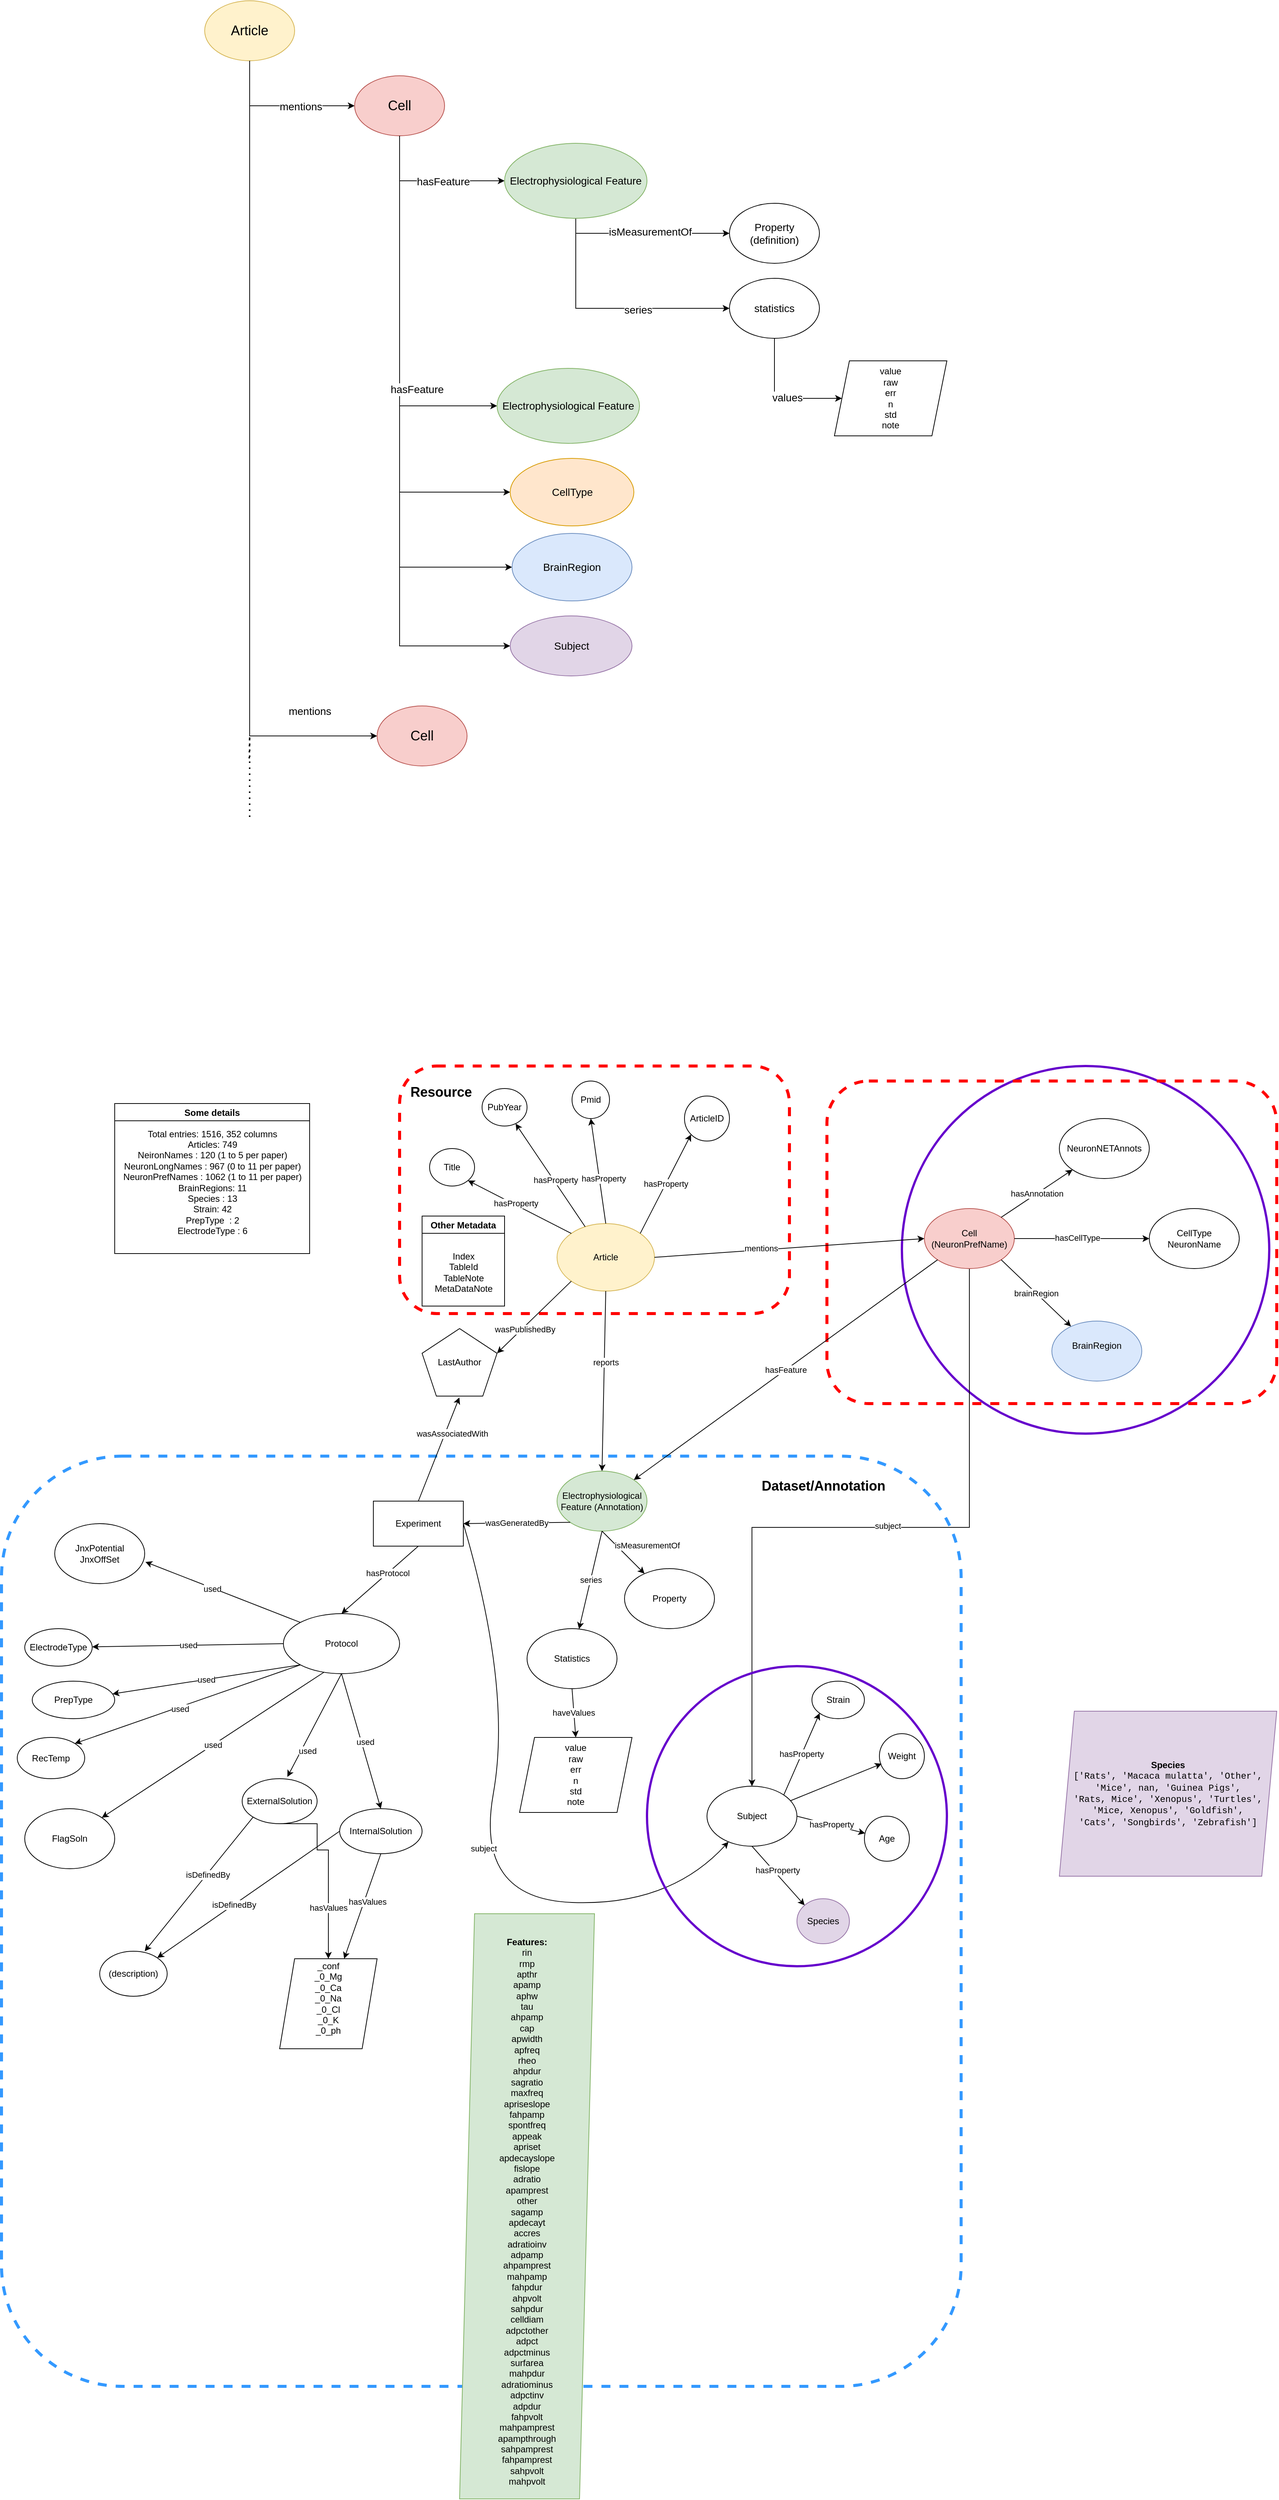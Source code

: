 <mxfile version="20.2.2" type="github">
  <diagram id="UkNvTD7gzhE5sBHFGsLc" name="Page-1">
    <mxGraphModel dx="2580" dy="3181" grid="1" gridSize="10" guides="1" tooltips="1" connect="1" arrows="1" fold="1" page="1" pageScale="1" pageWidth="850" pageHeight="1100" math="0" shadow="0">
      <root>
        <mxCell id="0" />
        <mxCell id="1" parent="0" />
        <mxCell id="sRIiFS6rq3T7Pl02-qr0-12" value="" style="ellipse;whiteSpace=wrap;html=1;aspect=fixed;fontSize=18;strokeColor=#6600CC;strokeWidth=3;fillColor=none;" vertex="1" parent="1">
          <mxGeometry x="650" y="-220" width="490" height="490" as="geometry" />
        </mxCell>
        <mxCell id="sRIiFS6rq3T7Pl02-qr0-5" value="" style="rounded=1;whiteSpace=wrap;html=1;fillColor=none;strokeColor=#FF0000;dashed=1;strokeWidth=4;arcSize=13;" vertex="1" parent="1">
          <mxGeometry x="550" y="-200" width="600" height="430" as="geometry" />
        </mxCell>
        <mxCell id="sRIiFS6rq3T7Pl02-qr0-4" value="" style="rounded=1;whiteSpace=wrap;html=1;fillColor=none;strokeColor=#3399FF;dashed=1;strokeWidth=4;arcSize=13;" vertex="1" parent="1">
          <mxGeometry x="-551" y="300" width="1280" height="1240" as="geometry" />
        </mxCell>
        <mxCell id="sRIiFS6rq3T7Pl02-qr0-2" value="" style="rounded=1;whiteSpace=wrap;html=1;fillColor=none;strokeColor=#FF0000;dashed=1;strokeWidth=4;" vertex="1" parent="1">
          <mxGeometry x="-20" y="-220" width="520" height="330" as="geometry" />
        </mxCell>
        <mxCell id="sRIiFS6rq3T7Pl02-qr0-7" style="edgeStyle=orthogonalEdgeStyle;rounded=0;orthogonalLoop=1;jettySize=auto;html=1;exitX=0.5;exitY=1;exitDx=0;exitDy=0;" edge="1" parent="1" source="NM_nvwOSRmrVXuiEz-0j-2" target="NM_nvwOSRmrVXuiEz-0j-24">
          <mxGeometry relative="1" as="geometry" />
        </mxCell>
        <mxCell id="sRIiFS6rq3T7Pl02-qr0-8" value="subject" style="edgeLabel;html=1;align=center;verticalAlign=middle;resizable=0;points=[];" vertex="1" connectable="0" parent="sRIiFS6rq3T7Pl02-qr0-7">
          <mxGeometry x="-0.073" y="-2" relative="1" as="geometry">
            <mxPoint as="offset" />
          </mxGeometry>
        </mxCell>
        <mxCell id="NM_nvwOSRmrVXuiEz-0j-2" value="&lt;div&gt;Cell&lt;/div&gt;&lt;div&gt;(NeuronPrefName)&lt;/div&gt;" style="ellipse;whiteSpace=wrap;html=1;fillColor=#f8cecc;strokeColor=#b85450;" parent="1" vertex="1">
          <mxGeometry x="680" y="-30" width="120" height="80" as="geometry" />
        </mxCell>
        <mxCell id="NM_nvwOSRmrVXuiEz-0j-3" value="&lt;div&gt;CellType&lt;/div&gt;&lt;div&gt;NeuronName&lt;/div&gt;" style="ellipse;whiteSpace=wrap;html=1;" parent="1" vertex="1">
          <mxGeometry x="980" y="-30" width="120" height="80" as="geometry" />
        </mxCell>
        <mxCell id="NM_nvwOSRmrVXuiEz-0j-4" value="Article" style="ellipse;whiteSpace=wrap;html=1;fillColor=#fff2cc;strokeColor=#d6b656;" parent="1" vertex="1">
          <mxGeometry x="190" y="-10" width="130" height="90" as="geometry" />
        </mxCell>
        <mxCell id="NM_nvwOSRmrVXuiEz-0j-5" value="&lt;div&gt;Electrophysiological&lt;/div&gt;&lt;div&gt;Feature (Annotation)&lt;br&gt;&lt;/div&gt;" style="ellipse;whiteSpace=wrap;html=1;fillColor=#d5e8d4;strokeColor=#82b366;" parent="1" vertex="1">
          <mxGeometry x="190" y="320" width="120" height="80" as="geometry" />
        </mxCell>
        <mxCell id="NM_nvwOSRmrVXuiEz-0j-6" value="" style="endArrow=classic;html=1;rounded=0;exitX=1;exitY=0.5;exitDx=0;exitDy=0;entryX=0;entryY=0.5;entryDx=0;entryDy=0;" parent="1" source="NM_nvwOSRmrVXuiEz-0j-4" target="NM_nvwOSRmrVXuiEz-0j-2" edge="1">
          <mxGeometry width="50" height="50" relative="1" as="geometry">
            <mxPoint x="600" y="130" as="sourcePoint" />
            <mxPoint x="698" y="-18" as="targetPoint" />
          </mxGeometry>
        </mxCell>
        <mxCell id="NM_nvwOSRmrVXuiEz-0j-7" value="&lt;div&gt;mentions&lt;/div&gt;" style="edgeLabel;html=1;align=center;verticalAlign=middle;resizable=0;points=[];" parent="NM_nvwOSRmrVXuiEz-0j-6" vertex="1" connectable="0">
          <mxGeometry x="-0.211" y="2" relative="1" as="geometry">
            <mxPoint as="offset" />
          </mxGeometry>
        </mxCell>
        <mxCell id="NM_nvwOSRmrVXuiEz-0j-9" value="&lt;div&gt;hasFeature&lt;/div&gt;" style="endArrow=classic;html=1;rounded=0;exitX=0;exitY=1;exitDx=0;exitDy=0;entryX=1;entryY=0;entryDx=0;entryDy=0;" parent="1" source="NM_nvwOSRmrVXuiEz-0j-2" target="NM_nvwOSRmrVXuiEz-0j-5" edge="1">
          <mxGeometry width="50" height="50" relative="1" as="geometry">
            <mxPoint x="400" y="240" as="sourcePoint" />
            <mxPoint x="450" y="190" as="targetPoint" />
          </mxGeometry>
        </mxCell>
        <mxCell id="NM_nvwOSRmrVXuiEz-0j-10" value="&lt;div&gt;brainRegion&lt;/div&gt;" style="endArrow=classic;html=1;rounded=0;exitX=1;exitY=1;exitDx=0;exitDy=0;" parent="1" source="NM_nvwOSRmrVXuiEz-0j-2" target="NM_nvwOSRmrVXuiEz-0j-11" edge="1">
          <mxGeometry width="50" height="50" relative="1" as="geometry">
            <mxPoint x="400" y="240" as="sourcePoint" />
            <mxPoint x="410" y="340" as="targetPoint" />
          </mxGeometry>
        </mxCell>
        <mxCell id="NM_nvwOSRmrVXuiEz-0j-11" value="&lt;div&gt;BrainRegion&lt;/div&gt;&lt;div&gt;&lt;br&gt;&lt;/div&gt;" style="ellipse;whiteSpace=wrap;html=1;fillColor=#dae8fc;strokeColor=#6c8ebf;" parent="1" vertex="1">
          <mxGeometry x="850" y="120" width="120" height="80" as="geometry" />
        </mxCell>
        <mxCell id="NM_nvwOSRmrVXuiEz-0j-23" value="Experiment" style="rounded=0;whiteSpace=wrap;html=1;" parent="1" vertex="1">
          <mxGeometry x="-55" y="360" width="120" height="60" as="geometry" />
        </mxCell>
        <mxCell id="NM_nvwOSRmrVXuiEz-0j-24" value="Subject" style="ellipse;whiteSpace=wrap;html=1;" parent="1" vertex="1">
          <mxGeometry x="390" y="740" width="120" height="80" as="geometry" />
        </mxCell>
        <mxCell id="NM_nvwOSRmrVXuiEz-0j-26" value="" style="endArrow=classic;html=1;rounded=0;exitX=1;exitY=0.5;exitDx=0;exitDy=0;entryX=0;entryY=0.5;entryDx=0;entryDy=0;" parent="1" source="NM_nvwOSRmrVXuiEz-0j-2" target="NM_nvwOSRmrVXuiEz-0j-3" edge="1">
          <mxGeometry width="50" height="50" relative="1" as="geometry">
            <mxPoint x="400" y="240" as="sourcePoint" />
            <mxPoint x="450" y="190" as="targetPoint" />
          </mxGeometry>
        </mxCell>
        <mxCell id="NM_nvwOSRmrVXuiEz-0j-37" value="hasCellType" style="edgeLabel;html=1;align=center;verticalAlign=middle;resizable=0;points=[];" parent="NM_nvwOSRmrVXuiEz-0j-26" vertex="1" connectable="0">
          <mxGeometry x="-0.068" y="1" relative="1" as="geometry">
            <mxPoint as="offset" />
          </mxGeometry>
        </mxCell>
        <mxCell id="NM_nvwOSRmrVXuiEz-0j-27" value="&lt;div&gt;wasGeneratedBy&lt;/div&gt;" style="endArrow=classic;html=1;rounded=0;entryX=1;entryY=0.5;entryDx=0;entryDy=0;exitX=0;exitY=1;exitDx=0;exitDy=0;" parent="1" source="NM_nvwOSRmrVXuiEz-0j-5" target="NM_nvwOSRmrVXuiEz-0j-23" edge="1">
          <mxGeometry width="50" height="50" relative="1" as="geometry">
            <mxPoint x="410" y="450" as="sourcePoint" />
            <mxPoint x="460" y="400" as="targetPoint" />
          </mxGeometry>
        </mxCell>
        <mxCell id="NM_nvwOSRmrVXuiEz-0j-29" value="LastAuthor" style="whiteSpace=wrap;html=1;shape=mxgraph.basic.pentagon" parent="1" vertex="1">
          <mxGeometry x="10" y="130" width="100" height="90" as="geometry" />
        </mxCell>
        <mxCell id="NM_nvwOSRmrVXuiEz-0j-32" value="Age" style="ellipse;whiteSpace=wrap;html=1;" parent="1" vertex="1">
          <mxGeometry x="600" y="780" width="60" height="60" as="geometry" />
        </mxCell>
        <mxCell id="NM_nvwOSRmrVXuiEz-0j-33" value="Species" style="ellipse;whiteSpace=wrap;html=1;fillColor=#e1d5e7;strokeColor=#9673a6;" parent="1" vertex="1">
          <mxGeometry x="510" y="890" width="70" height="60" as="geometry" />
        </mxCell>
        <mxCell id="NM_nvwOSRmrVXuiEz-0j-34" value="" style="endArrow=classic;html=1;rounded=0;exitX=0.5;exitY=1;exitDx=0;exitDy=0;entryX=0;entryY=0;entryDx=0;entryDy=0;" parent="1" source="NM_nvwOSRmrVXuiEz-0j-24" target="NM_nvwOSRmrVXuiEz-0j-33" edge="1">
          <mxGeometry width="50" height="50" relative="1" as="geometry">
            <mxPoint x="420" y="440" as="sourcePoint" />
            <mxPoint x="470" y="390" as="targetPoint" />
          </mxGeometry>
        </mxCell>
        <mxCell id="NM_nvwOSRmrVXuiEz-0j-36" value="hasProperty" style="edgeLabel;html=1;align=center;verticalAlign=middle;resizable=0;points=[];" parent="NM_nvwOSRmrVXuiEz-0j-34" vertex="1" connectable="0">
          <mxGeometry x="-0.136" y="4" relative="1" as="geometry">
            <mxPoint as="offset" />
          </mxGeometry>
        </mxCell>
        <mxCell id="NM_nvwOSRmrVXuiEz-0j-35" value="hasProperty" style="endArrow=classic;html=1;rounded=0;exitX=1;exitY=0.5;exitDx=0;exitDy=0;" parent="1" source="NM_nvwOSRmrVXuiEz-0j-24" target="NM_nvwOSRmrVXuiEz-0j-32" edge="1">
          <mxGeometry width="50" height="50" relative="1" as="geometry">
            <mxPoint x="420" y="440" as="sourcePoint" />
            <mxPoint x="470" y="390" as="targetPoint" />
          </mxGeometry>
        </mxCell>
        <mxCell id="NM_nvwOSRmrVXuiEz-0j-38" value="Strain" style="ellipse;whiteSpace=wrap;html=1;" parent="1" vertex="1">
          <mxGeometry x="530" y="600" width="70" height="50" as="geometry" />
        </mxCell>
        <mxCell id="NM_nvwOSRmrVXuiEz-0j-39" value="hasProperty" style="endArrow=classic;html=1;rounded=0;exitX=1;exitY=0;exitDx=0;exitDy=0;entryX=0;entryY=1;entryDx=0;entryDy=0;" parent="1" source="NM_nvwOSRmrVXuiEz-0j-24" target="NM_nvwOSRmrVXuiEz-0j-38" edge="1">
          <mxGeometry width="50" height="50" relative="1" as="geometry">
            <mxPoint x="420" y="410" as="sourcePoint" />
            <mxPoint x="470" y="360" as="targetPoint" />
          </mxGeometry>
        </mxCell>
        <mxCell id="NM_nvwOSRmrVXuiEz-0j-40" value="" style="endArrow=classic;html=1;rounded=0;exitX=0.5;exitY=1;exitDx=0;exitDy=0;entryX=0.5;entryY=0;entryDx=0;entryDy=0;" parent="1" source="NM_nvwOSRmrVXuiEz-0j-23" target="NM_nvwOSRmrVXuiEz-0j-41" edge="1">
          <mxGeometry width="50" height="50" relative="1" as="geometry">
            <mxPoint x="420" y="450" as="sourcePoint" />
            <mxPoint x="100" y="540" as="targetPoint" />
            <Array as="points" />
          </mxGeometry>
        </mxCell>
        <mxCell id="NM_nvwOSRmrVXuiEz-0j-51" value="hasProtocol" style="edgeLabel;html=1;align=center;verticalAlign=middle;resizable=0;points=[];" parent="NM_nvwOSRmrVXuiEz-0j-40" vertex="1" connectable="0">
          <mxGeometry x="-0.2" relative="1" as="geometry">
            <mxPoint as="offset" />
          </mxGeometry>
        </mxCell>
        <mxCell id="NM_nvwOSRmrVXuiEz-0j-41" value="Protocol" style="ellipse;whiteSpace=wrap;html=1;" parent="1" vertex="1">
          <mxGeometry x="-175" y="510" width="155" height="80" as="geometry" />
        </mxCell>
        <mxCell id="NM_nvwOSRmrVXuiEz-0j-42" value="&lt;div&gt;isMeasurementOf&lt;/div&gt;" style="endArrow=classic;html=1;rounded=0;exitX=0.5;exitY=1;exitDx=0;exitDy=0;" parent="1" source="NM_nvwOSRmrVXuiEz-0j-5" target="NM_nvwOSRmrVXuiEz-0j-43" edge="1">
          <mxGeometry x="0.41" y="28" width="50" height="50" relative="1" as="geometry">
            <mxPoint x="420" y="450" as="sourcePoint" />
            <mxPoint x="250" y="410" as="targetPoint" />
            <mxPoint y="-1" as="offset" />
          </mxGeometry>
        </mxCell>
        <mxCell id="NM_nvwOSRmrVXuiEz-0j-43" value="Property" style="ellipse;whiteSpace=wrap;html=1;" parent="1" vertex="1">
          <mxGeometry x="280" y="450" width="120" height="80" as="geometry" />
        </mxCell>
        <mxCell id="NM_nvwOSRmrVXuiEz-0j-45" value="Statistics" style="ellipse;whiteSpace=wrap;html=1;" parent="1" vertex="1">
          <mxGeometry x="150" y="530" width="120" height="80" as="geometry" />
        </mxCell>
        <mxCell id="NM_nvwOSRmrVXuiEz-0j-46" value="series" style="endArrow=classic;html=1;rounded=0;exitX=0.5;exitY=1;exitDx=0;exitDy=0;" parent="1" source="NM_nvwOSRmrVXuiEz-0j-5" target="NM_nvwOSRmrVXuiEz-0j-45" edge="1">
          <mxGeometry width="50" height="50" relative="1" as="geometry">
            <mxPoint x="420" y="450" as="sourcePoint" />
            <mxPoint x="470" y="400" as="targetPoint" />
          </mxGeometry>
        </mxCell>
        <mxCell id="NM_nvwOSRmrVXuiEz-0j-47" value="" style="endArrow=classic;html=1;rounded=0;exitX=0.5;exitY=1;exitDx=0;exitDy=0;entryX=0.5;entryY=0;entryDx=0;entryDy=0;" parent="1" source="NM_nvwOSRmrVXuiEz-0j-4" target="NM_nvwOSRmrVXuiEz-0j-5" edge="1">
          <mxGeometry width="50" height="50" relative="1" as="geometry">
            <mxPoint x="272.426" y="178.284" as="sourcePoint" />
            <mxPoint x="387.574" y="201.716" as="targetPoint" />
          </mxGeometry>
        </mxCell>
        <mxCell id="NM_nvwOSRmrVXuiEz-0j-48" value="reports" style="edgeLabel;html=1;align=center;verticalAlign=middle;resizable=0;points=[];" parent="NM_nvwOSRmrVXuiEz-0j-47" vertex="1" connectable="0">
          <mxGeometry x="-0.211" y="2" relative="1" as="geometry">
            <mxPoint as="offset" />
          </mxGeometry>
        </mxCell>
        <mxCell id="NM_nvwOSRmrVXuiEz-0j-49" value="&lt;div&gt;value&lt;/div&gt;&lt;div&gt;raw&lt;/div&gt;&lt;div&gt;err&lt;/div&gt;&lt;div&gt;n&lt;/div&gt;&lt;div&gt;std&lt;/div&gt;&lt;div&gt;note&lt;br&gt;&lt;/div&gt;" style="shape=parallelogram;perimeter=parallelogramPerimeter;whiteSpace=wrap;html=1;fixedSize=1;" parent="1" vertex="1">
          <mxGeometry x="140" y="675" width="150" height="100" as="geometry" />
        </mxCell>
        <mxCell id="NM_nvwOSRmrVXuiEz-0j-50" value="haveValues" style="endArrow=classic;html=1;rounded=0;exitX=0.5;exitY=1;exitDx=0;exitDy=0;entryX=0.5;entryY=0;entryDx=0;entryDy=0;" parent="1" source="NM_nvwOSRmrVXuiEz-0j-45" target="NM_nvwOSRmrVXuiEz-0j-49" edge="1">
          <mxGeometry width="50" height="50" relative="1" as="geometry">
            <mxPoint x="410" y="530" as="sourcePoint" />
            <mxPoint x="460" y="480" as="targetPoint" />
          </mxGeometry>
        </mxCell>
        <mxCell id="NM_nvwOSRmrVXuiEz-0j-54" value="subject" style="curved=1;endArrow=classic;html=1;rounded=0;exitX=1;exitY=0.5;exitDx=0;exitDy=0;" parent="1" source="NM_nvwOSRmrVXuiEz-0j-23" target="NM_nvwOSRmrVXuiEz-0j-24" edge="1">
          <mxGeometry width="50" height="50" relative="1" as="geometry">
            <mxPoint x="360" y="450" as="sourcePoint" />
            <mxPoint x="410" y="400" as="targetPoint" />
            <Array as="points">
              <mxPoint x="130" y="610" />
              <mxPoint x="80" y="890" />
              <mxPoint x="340" y="900" />
            </Array>
          </mxGeometry>
        </mxCell>
        <mxCell id="NM_nvwOSRmrVXuiEz-0j-55" value="PrepType" style="ellipse;whiteSpace=wrap;html=1;" parent="1" vertex="1">
          <mxGeometry x="-510" y="600" width="110" height="50" as="geometry" />
        </mxCell>
        <mxCell id="NM_nvwOSRmrVXuiEz-0j-56" value="ElectrodeType" style="ellipse;whiteSpace=wrap;html=1;" parent="1" vertex="1">
          <mxGeometry x="-520" y="530" width="90" height="50" as="geometry" />
        </mxCell>
        <mxCell id="NM_nvwOSRmrVXuiEz-0j-60" value="&lt;div&gt;Weight&lt;/div&gt;" style="ellipse;whiteSpace=wrap;html=1;" parent="1" vertex="1">
          <mxGeometry x="620" y="670" width="60" height="60" as="geometry" />
        </mxCell>
        <mxCell id="NM_nvwOSRmrVXuiEz-0j-62" value="ArticleID" style="ellipse;whiteSpace=wrap;html=1;" parent="1" vertex="1">
          <mxGeometry x="360" y="-180" width="60" height="60" as="geometry" />
        </mxCell>
        <mxCell id="NM_nvwOSRmrVXuiEz-0j-63" value="PubYear" style="ellipse;whiteSpace=wrap;html=1;" parent="1" vertex="1">
          <mxGeometry x="90" y="-190" width="60" height="50" as="geometry" />
        </mxCell>
        <mxCell id="NM_nvwOSRmrVXuiEz-0j-64" value="Pmid" style="ellipse;whiteSpace=wrap;html=1;" parent="1" vertex="1">
          <mxGeometry x="210" y="-200" width="50" height="50" as="geometry" />
        </mxCell>
        <mxCell id="NM_nvwOSRmrVXuiEz-0j-65" value="Title" style="ellipse;whiteSpace=wrap;html=1;" parent="1" vertex="1">
          <mxGeometry x="20" y="-110" width="60" height="50" as="geometry" />
        </mxCell>
        <mxCell id="NM_nvwOSRmrVXuiEz-0j-66" value="" style="endArrow=classic;html=1;rounded=0;entryX=0.05;entryY=0.667;entryDx=0;entryDy=0;entryPerimeter=0;" parent="1" source="NM_nvwOSRmrVXuiEz-0j-24" target="NM_nvwOSRmrVXuiEz-0j-60" edge="1">
          <mxGeometry width="50" height="50" relative="1" as="geometry">
            <mxPoint x="380" y="680" as="sourcePoint" />
            <mxPoint x="430" y="630" as="targetPoint" />
          </mxGeometry>
        </mxCell>
        <mxCell id="NM_nvwOSRmrVXuiEz-0j-67" value="used" style="endArrow=classic;html=1;rounded=0;exitX=0;exitY=1;exitDx=0;exitDy=0;" parent="1" source="NM_nvwOSRmrVXuiEz-0j-41" target="NM_nvwOSRmrVXuiEz-0j-55" edge="1">
          <mxGeometry width="50" height="50" relative="1" as="geometry">
            <mxPoint x="210" y="620" as="sourcePoint" />
            <mxPoint x="260" y="570" as="targetPoint" />
          </mxGeometry>
        </mxCell>
        <mxCell id="NM_nvwOSRmrVXuiEz-0j-68" value="used" style="endArrow=classic;html=1;rounded=0;exitX=0;exitY=0.5;exitDx=0;exitDy=0;" parent="1" source="NM_nvwOSRmrVXuiEz-0j-41" target="NM_nvwOSRmrVXuiEz-0j-56" edge="1">
          <mxGeometry width="50" height="50" relative="1" as="geometry">
            <mxPoint x="210" y="620" as="sourcePoint" />
            <mxPoint x="260" y="570" as="targetPoint" />
          </mxGeometry>
        </mxCell>
        <mxCell id="NM_nvwOSRmrVXuiEz-0j-69" value="&lt;div&gt;hasProperty&lt;/div&gt;" style="endArrow=classic;html=1;rounded=0;exitX=1;exitY=0;exitDx=0;exitDy=0;entryX=0;entryY=1;entryDx=0;entryDy=0;" parent="1" source="NM_nvwOSRmrVXuiEz-0j-4" target="NM_nvwOSRmrVXuiEz-0j-62" edge="1">
          <mxGeometry width="50" height="50" relative="1" as="geometry">
            <mxPoint x="280" y="200" as="sourcePoint" />
            <mxPoint x="330" y="150" as="targetPoint" />
          </mxGeometry>
        </mxCell>
        <mxCell id="NM_nvwOSRmrVXuiEz-0j-70" value="" style="endArrow=classic;html=1;rounded=0;exitX=0.5;exitY=0;exitDx=0;exitDy=0;entryX=0.5;entryY=1;entryDx=0;entryDy=0;" parent="1" source="NM_nvwOSRmrVXuiEz-0j-4" target="NM_nvwOSRmrVXuiEz-0j-64" edge="1">
          <mxGeometry width="50" height="50" relative="1" as="geometry">
            <mxPoint x="280" y="200" as="sourcePoint" />
            <mxPoint x="330" y="150" as="targetPoint" />
          </mxGeometry>
        </mxCell>
        <mxCell id="NM_nvwOSRmrVXuiEz-0j-75" value="hasProperty" style="edgeLabel;html=1;align=center;verticalAlign=middle;resizable=0;points=[];" parent="NM_nvwOSRmrVXuiEz-0j-70" vertex="1" connectable="0">
          <mxGeometry x="-0.149" y="-5" relative="1" as="geometry">
            <mxPoint as="offset" />
          </mxGeometry>
        </mxCell>
        <mxCell id="NM_nvwOSRmrVXuiEz-0j-71" value="" style="endArrow=classic;html=1;rounded=0;" parent="1" source="NM_nvwOSRmrVXuiEz-0j-4" target="NM_nvwOSRmrVXuiEz-0j-63" edge="1">
          <mxGeometry width="50" height="50" relative="1" as="geometry">
            <mxPoint x="280" y="200" as="sourcePoint" />
            <mxPoint x="330" y="150" as="targetPoint" />
          </mxGeometry>
        </mxCell>
        <mxCell id="NM_nvwOSRmrVXuiEz-0j-76" value="hasProperty" style="edgeLabel;html=1;align=center;verticalAlign=middle;resizable=0;points=[];" parent="NM_nvwOSRmrVXuiEz-0j-71" vertex="1" connectable="0">
          <mxGeometry x="-0.1" y="-1" relative="1" as="geometry">
            <mxPoint x="1" as="offset" />
          </mxGeometry>
        </mxCell>
        <mxCell id="NM_nvwOSRmrVXuiEz-0j-72" value="" style="endArrow=classic;html=1;rounded=0;exitX=0;exitY=0;exitDx=0;exitDy=0;entryX=1;entryY=1;entryDx=0;entryDy=0;" parent="1" source="NM_nvwOSRmrVXuiEz-0j-4" target="NM_nvwOSRmrVXuiEz-0j-65" edge="1">
          <mxGeometry width="50" height="50" relative="1" as="geometry">
            <mxPoint x="280" y="200" as="sourcePoint" />
            <mxPoint x="330" y="150" as="targetPoint" />
          </mxGeometry>
        </mxCell>
        <mxCell id="NM_nvwOSRmrVXuiEz-0j-77" value="hasProperty" style="edgeLabel;html=1;align=center;verticalAlign=middle;resizable=0;points=[];" parent="NM_nvwOSRmrVXuiEz-0j-72" vertex="1" connectable="0">
          <mxGeometry x="0.104" y="-3" relative="1" as="geometry">
            <mxPoint y="1" as="offset" />
          </mxGeometry>
        </mxCell>
        <mxCell id="NM_nvwOSRmrVXuiEz-0j-73" value="wasPublishedBy" style="endArrow=classic;html=1;rounded=0;exitX=0;exitY=1;exitDx=0;exitDy=0;entryX=1;entryY=0.365;entryDx=0;entryDy=0;entryPerimeter=0;" parent="1" source="NM_nvwOSRmrVXuiEz-0j-4" target="NM_nvwOSRmrVXuiEz-0j-29" edge="1">
          <mxGeometry x="0.307" y="3" width="50" height="50" relative="1" as="geometry">
            <mxPoint x="280" y="200" as="sourcePoint" />
            <mxPoint x="330" y="150" as="targetPoint" />
            <mxPoint y="-1" as="offset" />
          </mxGeometry>
        </mxCell>
        <mxCell id="NM_nvwOSRmrVXuiEz-0j-74" value="&lt;div&gt;wasAssociatedWith&lt;/div&gt;" style="endArrow=classic;html=1;rounded=0;exitX=0.5;exitY=0;exitDx=0;exitDy=0;entryX=0.497;entryY=1.019;entryDx=0;entryDy=0;entryPerimeter=0;" parent="1" source="NM_nvwOSRmrVXuiEz-0j-23" target="NM_nvwOSRmrVXuiEz-0j-29" edge="1">
          <mxGeometry x="0.348" y="-9" width="50" height="50" relative="1" as="geometry">
            <mxPoint x="240" y="200" as="sourcePoint" />
            <mxPoint x="290" y="150" as="targetPoint" />
            <mxPoint as="offset" />
          </mxGeometry>
        </mxCell>
        <mxCell id="NM_nvwOSRmrVXuiEz-0j-78" value="RecTemp" style="ellipse;whiteSpace=wrap;html=1;" parent="1" vertex="1">
          <mxGeometry x="-530" y="675" width="90" height="55" as="geometry" />
        </mxCell>
        <mxCell id="NM_nvwOSRmrVXuiEz-0j-90" style="edgeStyle=orthogonalEdgeStyle;rounded=0;orthogonalLoop=1;jettySize=auto;html=1;exitX=0.5;exitY=1;exitDx=0;exitDy=0;" parent="1" source="NM_nvwOSRmrVXuiEz-0j-79" target="NM_nvwOSRmrVXuiEz-0j-83" edge="1">
          <mxGeometry relative="1" as="geometry">
            <Array as="points">
              <mxPoint x="-130" y="825" />
              <mxPoint x="-115" y="825" />
            </Array>
          </mxGeometry>
        </mxCell>
        <mxCell id="NM_nvwOSRmrVXuiEz-0j-95" value="hasValues" style="edgeLabel;html=1;align=center;verticalAlign=middle;resizable=0;points=[];" parent="NM_nvwOSRmrVXuiEz-0j-90" vertex="1" connectable="0">
          <mxGeometry x="0.439" relative="1" as="geometry">
            <mxPoint as="offset" />
          </mxGeometry>
        </mxCell>
        <mxCell id="NM_nvwOSRmrVXuiEz-0j-79" value="ExternalSolution" style="ellipse;whiteSpace=wrap;html=1;" parent="1" vertex="1">
          <mxGeometry x="-230" y="730" width="100" height="60" as="geometry" />
        </mxCell>
        <mxCell id="NM_nvwOSRmrVXuiEz-0j-80" value="&lt;div&gt;InternalSolution&lt;/div&gt;" style="ellipse;whiteSpace=wrap;html=1;" parent="1" vertex="1">
          <mxGeometry x="-100" y="770" width="110" height="60" as="geometry" />
        </mxCell>
        <mxCell id="NM_nvwOSRmrVXuiEz-0j-81" value="(description)" style="ellipse;whiteSpace=wrap;html=1;" parent="1" vertex="1">
          <mxGeometry x="-420" y="960" width="90" height="60" as="geometry" />
        </mxCell>
        <mxCell id="NM_nvwOSRmrVXuiEz-0j-83" value="&lt;div&gt;_conf&lt;/div&gt;&lt;div&gt;_0_Mg&lt;/div&gt;&lt;div&gt;_0_Ca&lt;/div&gt;&lt;div&gt;_0_Na&lt;/div&gt;&lt;div&gt;_0_Cl&lt;br&gt;&lt;/div&gt;&lt;div&gt;_0_K&lt;/div&gt;&lt;div&gt;_0_ph&lt;br&gt;&lt;/div&gt;&lt;div&gt;&lt;br&gt;&lt;/div&gt;" style="shape=parallelogram;perimeter=parallelogramPerimeter;whiteSpace=wrap;html=1;fixedSize=1;" parent="1" vertex="1">
          <mxGeometry x="-180" y="970" width="130" height="120" as="geometry" />
        </mxCell>
        <mxCell id="NM_nvwOSRmrVXuiEz-0j-87" value="" style="endArrow=classic;html=1;rounded=0;exitX=0;exitY=1;exitDx=0;exitDy=0;entryX=0.667;entryY=0;entryDx=0;entryDy=0;entryPerimeter=0;" parent="1" source="NM_nvwOSRmrVXuiEz-0j-79" target="NM_nvwOSRmrVXuiEz-0j-81" edge="1">
          <mxGeometry width="50" height="50" relative="1" as="geometry">
            <mxPoint x="260" y="780" as="sourcePoint" />
            <mxPoint x="310" y="730" as="targetPoint" />
          </mxGeometry>
        </mxCell>
        <mxCell id="NM_nvwOSRmrVXuiEz-0j-93" value="isDefinedBy" style="edgeLabel;html=1;align=center;verticalAlign=middle;resizable=0;points=[];" parent="NM_nvwOSRmrVXuiEz-0j-87" vertex="1" connectable="0">
          <mxGeometry x="-0.157" relative="1" as="geometry">
            <mxPoint y="1" as="offset" />
          </mxGeometry>
        </mxCell>
        <mxCell id="NM_nvwOSRmrVXuiEz-0j-88" value="" style="endArrow=classic;html=1;rounded=0;exitX=0;exitY=0.5;exitDx=0;exitDy=0;entryX=1;entryY=0;entryDx=0;entryDy=0;" parent="1" source="NM_nvwOSRmrVXuiEz-0j-80" target="NM_nvwOSRmrVXuiEz-0j-81" edge="1">
          <mxGeometry width="50" height="50" relative="1" as="geometry">
            <mxPoint x="260" y="780" as="sourcePoint" />
            <mxPoint x="310" y="730" as="targetPoint" />
          </mxGeometry>
        </mxCell>
        <mxCell id="NM_nvwOSRmrVXuiEz-0j-94" value="isDefinedBy" style="edgeLabel;html=1;align=center;verticalAlign=middle;resizable=0;points=[];" parent="NM_nvwOSRmrVXuiEz-0j-88" vertex="1" connectable="0">
          <mxGeometry x="0.158" relative="1" as="geometry">
            <mxPoint as="offset" />
          </mxGeometry>
        </mxCell>
        <mxCell id="NM_nvwOSRmrVXuiEz-0j-91" value="" style="endArrow=classic;html=1;rounded=0;exitX=0.5;exitY=1;exitDx=0;exitDy=0;entryX=0.5;entryY=0;entryDx=0;entryDy=0;" parent="1" source="NM_nvwOSRmrVXuiEz-0j-41" target="NM_nvwOSRmrVXuiEz-0j-80" edge="1">
          <mxGeometry width="50" height="50" relative="1" as="geometry">
            <mxPoint x="70" y="730" as="sourcePoint" />
            <mxPoint x="120" y="680" as="targetPoint" />
          </mxGeometry>
        </mxCell>
        <mxCell id="NM_nvwOSRmrVXuiEz-0j-102" value="used" style="edgeLabel;html=1;align=center;verticalAlign=middle;resizable=0;points=[];" parent="NM_nvwOSRmrVXuiEz-0j-91" vertex="1" connectable="0">
          <mxGeometry x="0.017" y="5" relative="1" as="geometry">
            <mxPoint as="offset" />
          </mxGeometry>
        </mxCell>
        <mxCell id="NM_nvwOSRmrVXuiEz-0j-92" value="" style="endArrow=classic;html=1;rounded=0;exitX=0.5;exitY=1;exitDx=0;exitDy=0;" parent="1" source="NM_nvwOSRmrVXuiEz-0j-80" target="NM_nvwOSRmrVXuiEz-0j-83" edge="1">
          <mxGeometry width="50" height="50" relative="1" as="geometry">
            <mxPoint x="260" y="780" as="sourcePoint" />
            <mxPoint x="310" y="730" as="targetPoint" />
          </mxGeometry>
        </mxCell>
        <mxCell id="NM_nvwOSRmrVXuiEz-0j-96" value="hasValues" style="edgeLabel;html=1;align=center;verticalAlign=middle;resizable=0;points=[];" parent="NM_nvwOSRmrVXuiEz-0j-92" vertex="1" connectable="0">
          <mxGeometry x="-0.1" y="3" relative="1" as="geometry">
            <mxPoint x="1" as="offset" />
          </mxGeometry>
        </mxCell>
        <mxCell id="NM_nvwOSRmrVXuiEz-0j-97" value="" style="endArrow=classic;html=1;rounded=0;exitX=0.5;exitY=1;exitDx=0;exitDy=0;entryX=0.603;entryY=-0.039;entryDx=0;entryDy=0;entryPerimeter=0;" parent="1" source="NM_nvwOSRmrVXuiEz-0j-41" target="NM_nvwOSRmrVXuiEz-0j-79" edge="1">
          <mxGeometry width="50" height="50" relative="1" as="geometry">
            <mxPoint x="50" y="705" as="sourcePoint" />
            <mxPoint x="100" y="655" as="targetPoint" />
          </mxGeometry>
        </mxCell>
        <mxCell id="NM_nvwOSRmrVXuiEz-0j-101" value="used" style="edgeLabel;html=1;align=center;verticalAlign=middle;resizable=0;points=[];" parent="NM_nvwOSRmrVXuiEz-0j-97" vertex="1" connectable="0">
          <mxGeometry x="0.448" y="7" relative="1" as="geometry">
            <mxPoint as="offset" />
          </mxGeometry>
        </mxCell>
        <mxCell id="NM_nvwOSRmrVXuiEz-0j-99" value="" style="endArrow=classic;html=1;rounded=0;exitX=0;exitY=1;exitDx=0;exitDy=0;entryX=1;entryY=0;entryDx=0;entryDy=0;" parent="1" source="NM_nvwOSRmrVXuiEz-0j-41" target="NM_nvwOSRmrVXuiEz-0j-78" edge="1">
          <mxGeometry width="50" height="50" relative="1" as="geometry">
            <mxPoint x="260" y="780" as="sourcePoint" />
            <mxPoint x="310" y="730" as="targetPoint" />
          </mxGeometry>
        </mxCell>
        <mxCell id="NM_nvwOSRmrVXuiEz-0j-100" value="used" style="edgeLabel;html=1;align=center;verticalAlign=middle;resizable=0;points=[];" parent="NM_nvwOSRmrVXuiEz-0j-99" vertex="1" connectable="0">
          <mxGeometry x="0.078" y="2" relative="1" as="geometry">
            <mxPoint as="offset" />
          </mxGeometry>
        </mxCell>
        <mxCell id="NM_nvwOSRmrVXuiEz-0j-103" value="&lt;div&gt;&lt;br&gt;&lt;/div&gt;&lt;div&gt;&lt;b&gt;Features:&lt;/b&gt;&lt;br&gt;&lt;/div&gt;&lt;div&gt;rin&lt;/div&gt;&lt;div&gt;rmp&lt;/div&gt;&lt;div&gt;apthr&lt;/div&gt;&lt;div&gt;apamp&lt;/div&gt;&lt;div&gt;aphw&lt;/div&gt;&lt;div&gt;tau&lt;/div&gt;&lt;div&gt;ahpamp&lt;/div&gt;&lt;div&gt;cap&lt;/div&gt;&lt;div&gt;apwidth&lt;/div&gt;&lt;div&gt;apfreq&lt;/div&gt;&lt;div&gt;rheo&lt;/div&gt;&lt;div&gt;ahpdur&lt;/div&gt;&lt;div&gt;sagratio&lt;/div&gt;&lt;div&gt;maxfreq&lt;/div&gt;&lt;div&gt;apriseslope&lt;/div&gt;&lt;div&gt;fahpamp&lt;/div&gt;&lt;div&gt;spontfreq&lt;/div&gt;&lt;div&gt;appeak&lt;/div&gt;&lt;div&gt;apriset&lt;/div&gt;&lt;div&gt;apdecayslope&lt;/div&gt;&lt;div&gt;fislope&lt;/div&gt;&lt;div&gt;adratio&lt;/div&gt;&lt;div&gt;apamprest&lt;br&gt;&lt;/div&gt;&lt;div&gt;other&lt;/div&gt;&lt;div&gt;sagamp&lt;/div&gt;&lt;div&gt;apdecayt&lt;/div&gt;&lt;div&gt;accres&lt;/div&gt;&lt;div&gt;adratioinv&lt;/div&gt;&lt;div&gt;adpamp&lt;/div&gt;&lt;div&gt;ahpamprest&lt;/div&gt;&lt;div&gt;mahpamp&lt;/div&gt;&lt;div&gt;fahpdur&lt;/div&gt;&lt;div&gt;ahpvolt&lt;/div&gt;&lt;div&gt;sahpdur&lt;/div&gt;&lt;div&gt;celldiam&lt;/div&gt;&lt;div&gt;adpctother&lt;/div&gt;&lt;div&gt;adpct&lt;/div&gt;&lt;div&gt;adpctminus&lt;/div&gt;&lt;div&gt;surfarea&lt;/div&gt;&lt;div&gt;mahpdur&lt;/div&gt;&lt;div&gt;adratiominus&lt;/div&gt;&lt;div&gt;adpctinv&lt;/div&gt;&lt;div&gt;adpdur&lt;/div&gt;&lt;div&gt;fahpvolt&lt;/div&gt;&lt;div&gt;mahpamprest&lt;/div&gt;&lt;div&gt;apampthrough&lt;/div&gt;&lt;div&gt;sahpamprest&lt;/div&gt;&lt;div&gt;fahpamprest&lt;/div&gt;&lt;div&gt;sahpvolt&lt;/div&gt;&lt;div&gt;mahpvolt&lt;/div&gt;" style="shape=parallelogram;perimeter=parallelogramPerimeter;whiteSpace=wrap;html=1;fixedSize=1;fillColor=#d5e8d4;strokeColor=#82b366;" parent="1" vertex="1">
          <mxGeometry x="60" y="910" width="180" height="780" as="geometry" />
        </mxCell>
        <mxCell id="NM_nvwOSRmrVXuiEz-0j-104" value="FlagSoln" style="ellipse;whiteSpace=wrap;html=1;" parent="1" vertex="1">
          <mxGeometry x="-520" y="770" width="120" height="80" as="geometry" />
        </mxCell>
        <mxCell id="NM_nvwOSRmrVXuiEz-0j-105" value="&lt;div&gt;JnxPotential&lt;/div&gt;&lt;div&gt;JnxOffSet&lt;br&gt;&lt;/div&gt;" style="ellipse;whiteSpace=wrap;html=1;" parent="1" vertex="1">
          <mxGeometry x="-480" y="390" width="120" height="80" as="geometry" />
        </mxCell>
        <mxCell id="NM_nvwOSRmrVXuiEz-0j-106" value="" style="endArrow=classic;html=1;rounded=0;exitX=0;exitY=0;exitDx=0;exitDy=0;entryX=1.008;entryY=0.638;entryDx=0;entryDy=0;entryPerimeter=0;" parent="1" source="NM_nvwOSRmrVXuiEz-0j-41" target="NM_nvwOSRmrVXuiEz-0j-105" edge="1">
          <mxGeometry width="50" height="50" relative="1" as="geometry">
            <mxPoint x="-90" y="510" as="sourcePoint" />
            <mxPoint x="-40" y="460" as="targetPoint" />
          </mxGeometry>
        </mxCell>
        <mxCell id="NM_nvwOSRmrVXuiEz-0j-119" value="used" style="edgeLabel;html=1;align=center;verticalAlign=middle;resizable=0;points=[];fontColor=#000000;" parent="NM_nvwOSRmrVXuiEz-0j-106" vertex="1" connectable="0">
          <mxGeometry x="0.134" y="1" relative="1" as="geometry">
            <mxPoint as="offset" />
          </mxGeometry>
        </mxCell>
        <mxCell id="NM_nvwOSRmrVXuiEz-0j-108" value="Other Metadata" style="swimlane;" parent="1" vertex="1">
          <mxGeometry x="10" y="-20" width="110" height="120" as="geometry" />
        </mxCell>
        <mxCell id="NM_nvwOSRmrVXuiEz-0j-110" value="&lt;div&gt;Index&lt;/div&gt;&lt;div&gt;TableId&lt;br&gt;&lt;/div&gt;&lt;div&gt;TableNote&lt;/div&gt;&lt;div&gt;MetaDataNote&lt;/div&gt;" style="text;html=1;align=center;verticalAlign=middle;resizable=0;points=[];autosize=1;strokeColor=none;fillColor=none;" parent="NM_nvwOSRmrVXuiEz-0j-108" vertex="1">
          <mxGeometry x="5" y="40" width="100" height="70" as="geometry" />
        </mxCell>
        <mxCell id="NM_nvwOSRmrVXuiEz-0j-111" value="NeuronNETAnnots" style="ellipse;whiteSpace=wrap;html=1;" parent="1" vertex="1">
          <mxGeometry x="860" y="-150" width="120" height="80" as="geometry" />
        </mxCell>
        <mxCell id="NM_nvwOSRmrVXuiEz-0j-112" value="hasAnnotation" style="endArrow=classic;html=1;rounded=0;exitX=1;exitY=0;exitDx=0;exitDy=0;entryX=0;entryY=1;entryDx=0;entryDy=0;" parent="1" source="NM_nvwOSRmrVXuiEz-0j-2" target="NM_nvwOSRmrVXuiEz-0j-111" edge="1">
          <mxGeometry width="50" height="50" relative="1" as="geometry">
            <mxPoint x="160" y="240" as="sourcePoint" />
            <mxPoint x="210" y="190" as="targetPoint" />
          </mxGeometry>
        </mxCell>
        <mxCell id="NM_nvwOSRmrVXuiEz-0j-113" value="Some details" style="swimlane;" parent="1" vertex="1">
          <mxGeometry x="-400" y="-170" width="260" height="200" as="geometry" />
        </mxCell>
        <mxCell id="NM_nvwOSRmrVXuiEz-0j-114" value="&lt;div&gt;Total entries: 1516, 352 columns&lt;/div&gt;&lt;div&gt;Articles: 749&lt;/div&gt;NeironNames : 120 (1 to 5 per paper)&lt;br&gt;&lt;div&gt;NeuronLongNames : 967 (0 to 11 per paper)&lt;/div&gt;&lt;div&gt;NeuronPrefNames : 1062 (1 to 11 per paper)&lt;br&gt;&lt;/div&gt;BrainRegions: 11&lt;br&gt;Species : 13&lt;br&gt;Strain: 42&lt;br&gt;PrepType&amp;nbsp; : 2&lt;br&gt;ElectrodeType : 6" style="text;html=1;align=center;verticalAlign=middle;resizable=0;points=[];autosize=1;strokeColor=none;fillColor=none;" parent="NM_nvwOSRmrVXuiEz-0j-113" vertex="1">
          <mxGeometry y="25" width="260" height="160" as="geometry" />
        </mxCell>
        <mxCell id="NM_nvwOSRmrVXuiEz-0j-117" value="&lt;b&gt;Species&lt;/b&gt;&lt;br&gt;&lt;div&gt;&lt;span style=&quot;font-family: Menlo, Monaco, &amp;quot;Courier New&amp;quot;, monospace; font-size: 12px; font-style: normal; font-variant-ligatures: normal; font-variant-caps: normal; font-weight: 400; letter-spacing: normal; text-align: start; text-indent: 0px; text-transform: none; word-spacing: 0px; -webkit-text-stroke-width: 0px; text-decoration-thickness: initial; text-decoration-style: initial; text-decoration-color: initial;&quot;&gt;[&#39;Rats&#39;, &#39;Macaca mulatta&#39;, &#39;Other&#39;, &#39;Mice&#39;, nan, &#39;Guinea Pigs&#39;,&lt;/span&gt;&lt;/div&gt;&lt;span style=&quot;font-family: Menlo, Monaco, &amp;quot;Courier New&amp;quot;, monospace; font-size: 12px; font-style: normal; font-variant-ligatures: normal; font-variant-caps: normal; font-weight: 400; letter-spacing: normal; text-align: start; text-indent: 0px; text-transform: none; word-spacing: 0px; -webkit-text-stroke-width: 0px; text-decoration-thickness: initial; text-decoration-style: initial; text-decoration-color: initial;&quot;&gt;       &#39;Rats, Mice&#39;, &#39;Xenopus&#39;, &#39;Turtles&#39;, &#39;Mice, Xenopus&#39;, &#39;Goldfish&#39;,&lt;br&gt;&lt;/span&gt;&lt;span style=&quot;font-family: Menlo, Monaco, &amp;quot;Courier New&amp;quot;, monospace; font-size: 12px; font-style: normal; font-variant-ligatures: normal; font-variant-caps: normal; font-weight: 400; letter-spacing: normal; text-align: start; text-indent: 0px; text-transform: none; word-spacing: 0px; -webkit-text-stroke-width: 0px; text-decoration-thickness: initial; text-decoration-style: initial; text-decoration-color: initial;&quot;&gt;       &#39;Cats&#39;, &#39;Songbirds&#39;, &#39;Zebrafish&#39;]&lt;/span&gt;" style="shape=parallelogram;perimeter=parallelogramPerimeter;whiteSpace=wrap;html=1;fixedSize=1;fillColor=#e1d5e7;strokeColor=#9673a6;" parent="1" vertex="1">
          <mxGeometry x="860" y="640" width="290" height="220" as="geometry" />
        </mxCell>
        <mxCell id="NM_nvwOSRmrVXuiEz-0j-118" value="used" style="endArrow=classic;html=1;rounded=0;fontColor=#000000;exitX=0.35;exitY=0.975;exitDx=0;exitDy=0;exitPerimeter=0;" parent="1" target="NM_nvwOSRmrVXuiEz-0j-104" edge="1" source="NM_nvwOSRmrVXuiEz-0j-41">
          <mxGeometry width="50" height="50" relative="1" as="geometry">
            <mxPoint x="-50" y="560" as="sourcePoint" />
            <mxPoint x="40" y="690" as="targetPoint" />
          </mxGeometry>
        </mxCell>
        <mxCell id="sRIiFS6rq3T7Pl02-qr0-9" value="Resource" style="text;html=1;align=center;verticalAlign=middle;resizable=0;points=[];autosize=1;strokeColor=none;fillColor=none;fontStyle=1;fontSize=18;" vertex="1" parent="1">
          <mxGeometry x="-20" y="-205" width="110" height="40" as="geometry" />
        </mxCell>
        <mxCell id="sRIiFS6rq3T7Pl02-qr0-10" value="Dataset/Annotation" style="text;html=1;align=center;verticalAlign=middle;resizable=0;points=[];autosize=1;strokeColor=none;fillColor=none;fontStyle=1;fontSize=18;" vertex="1" parent="1">
          <mxGeometry x="450" y="320" width="190" height="40" as="geometry" />
        </mxCell>
        <mxCell id="sRIiFS6rq3T7Pl02-qr0-11" value="" style="ellipse;whiteSpace=wrap;html=1;aspect=fixed;fontSize=18;strokeColor=#6600CC;strokeWidth=3;fillColor=none;" vertex="1" parent="1">
          <mxGeometry x="310" y="580" width="400" height="400" as="geometry" />
        </mxCell>
        <mxCell id="sRIiFS6rq3T7Pl02-qr0-19" style="edgeStyle=orthogonalEdgeStyle;rounded=0;orthogonalLoop=1;jettySize=auto;html=1;exitX=0.5;exitY=1;exitDx=0;exitDy=0;entryX=0;entryY=0.5;entryDx=0;entryDy=0;fontSize=18;" edge="1" parent="1" source="sRIiFS6rq3T7Pl02-qr0-14" target="sRIiFS6rq3T7Pl02-qr0-17">
          <mxGeometry relative="1" as="geometry" />
        </mxCell>
        <mxCell id="sRIiFS6rq3T7Pl02-qr0-28" value="mentions" style="edgeLabel;html=1;align=center;verticalAlign=middle;resizable=0;points=[];fontSize=14;" vertex="1" connectable="0" parent="sRIiFS6rq3T7Pl02-qr0-19">
          <mxGeometry x="0.277" y="-1" relative="1" as="geometry">
            <mxPoint as="offset" />
          </mxGeometry>
        </mxCell>
        <mxCell id="sRIiFS6rq3T7Pl02-qr0-14" value="Article" style="ellipse;whiteSpace=wrap;html=1;fontSize=18;strokeColor=#d6b656;strokeWidth=1;fillColor=#fff2cc;" vertex="1" parent="1">
          <mxGeometry x="-280" y="-1640" width="120" height="80" as="geometry" />
        </mxCell>
        <mxCell id="sRIiFS6rq3T7Pl02-qr0-20" style="edgeStyle=orthogonalEdgeStyle;rounded=0;orthogonalLoop=1;jettySize=auto;html=1;exitX=0.5;exitY=1;exitDx=0;exitDy=0;entryX=0;entryY=0.5;entryDx=0;entryDy=0;fontSize=18;" edge="1" parent="1" source="sRIiFS6rq3T7Pl02-qr0-17" target="sRIiFS6rq3T7Pl02-qr0-18">
          <mxGeometry relative="1" as="geometry" />
        </mxCell>
        <mxCell id="sRIiFS6rq3T7Pl02-qr0-29" value="hasFeature" style="edgeLabel;html=1;align=center;verticalAlign=middle;resizable=0;points=[];fontSize=14;" vertex="1" connectable="0" parent="sRIiFS6rq3T7Pl02-qr0-20">
          <mxGeometry x="0.18" y="-1" relative="1" as="geometry">
            <mxPoint as="offset" />
          </mxGeometry>
        </mxCell>
        <mxCell id="sRIiFS6rq3T7Pl02-qr0-49" style="edgeStyle=orthogonalEdgeStyle;rounded=0;orthogonalLoop=1;jettySize=auto;html=1;entryX=0;entryY=0.5;entryDx=0;entryDy=0;fontSize=14;" edge="1" parent="1" source="sRIiFS6rq3T7Pl02-qr0-17" target="sRIiFS6rq3T7Pl02-qr0-48">
          <mxGeometry relative="1" as="geometry">
            <Array as="points">
              <mxPoint x="-20" y="-780" />
            </Array>
          </mxGeometry>
        </mxCell>
        <mxCell id="sRIiFS6rq3T7Pl02-qr0-50" style="edgeStyle=orthogonalEdgeStyle;rounded=0;orthogonalLoop=1;jettySize=auto;html=1;entryX=0;entryY=0.5;entryDx=0;entryDy=0;fontSize=14;" edge="1" parent="1" source="sRIiFS6rq3T7Pl02-qr0-17" target="sRIiFS6rq3T7Pl02-qr0-46">
          <mxGeometry relative="1" as="geometry">
            <Array as="points">
              <mxPoint x="-20" y="-985" />
            </Array>
          </mxGeometry>
        </mxCell>
        <mxCell id="sRIiFS6rq3T7Pl02-qr0-51" style="edgeStyle=orthogonalEdgeStyle;rounded=0;orthogonalLoop=1;jettySize=auto;html=1;entryX=0;entryY=0.5;entryDx=0;entryDy=0;fontSize=14;" edge="1" parent="1" source="sRIiFS6rq3T7Pl02-qr0-17" target="sRIiFS6rq3T7Pl02-qr0-47">
          <mxGeometry relative="1" as="geometry">
            <Array as="points">
              <mxPoint x="-20" y="-885" />
            </Array>
          </mxGeometry>
        </mxCell>
        <mxCell id="sRIiFS6rq3T7Pl02-qr0-17" value="Cell" style="ellipse;whiteSpace=wrap;html=1;fontSize=18;strokeColor=#b85450;strokeWidth=1;fillColor=#f8cecc;" vertex="1" parent="1">
          <mxGeometry x="-80" y="-1540" width="120" height="80" as="geometry" />
        </mxCell>
        <mxCell id="sRIiFS6rq3T7Pl02-qr0-37" value="" style="edgeStyle=orthogonalEdgeStyle;rounded=0;orthogonalLoop=1;jettySize=auto;html=1;fontSize=14;entryX=0;entryY=0.5;entryDx=0;entryDy=0;exitX=0.5;exitY=1;exitDx=0;exitDy=0;" edge="1" parent="1" source="sRIiFS6rq3T7Pl02-qr0-18" target="sRIiFS6rq3T7Pl02-qr0-33">
          <mxGeometry relative="1" as="geometry" />
        </mxCell>
        <mxCell id="sRIiFS6rq3T7Pl02-qr0-42" value="isMeasurementOf" style="edgeLabel;html=1;align=center;verticalAlign=middle;resizable=0;points=[];fontSize=14;" vertex="1" connectable="0" parent="sRIiFS6rq3T7Pl02-qr0-37">
          <mxGeometry x="0.056" y="2" relative="1" as="geometry">
            <mxPoint as="offset" />
          </mxGeometry>
        </mxCell>
        <mxCell id="sRIiFS6rq3T7Pl02-qr0-38" style="edgeStyle=orthogonalEdgeStyle;rounded=0;orthogonalLoop=1;jettySize=auto;html=1;fontSize=14;entryX=0;entryY=0.5;entryDx=0;entryDy=0;" edge="1" parent="1" source="sRIiFS6rq3T7Pl02-qr0-18" target="sRIiFS6rq3T7Pl02-qr0-39">
          <mxGeometry relative="1" as="geometry">
            <mxPoint x="370" y="-1230" as="targetPoint" />
            <Array as="points">
              <mxPoint x="215" y="-1230" />
            </Array>
          </mxGeometry>
        </mxCell>
        <mxCell id="sRIiFS6rq3T7Pl02-qr0-43" value="series" style="edgeLabel;html=1;align=center;verticalAlign=middle;resizable=0;points=[];fontSize=14;" vertex="1" connectable="0" parent="sRIiFS6rq3T7Pl02-qr0-38">
          <mxGeometry x="0.249" y="-2" relative="1" as="geometry">
            <mxPoint as="offset" />
          </mxGeometry>
        </mxCell>
        <mxCell id="sRIiFS6rq3T7Pl02-qr0-18" value="Electrophysiological Feature" style="ellipse;whiteSpace=wrap;html=1;fontSize=14;strokeColor=#82b366;strokeWidth=1;fillColor=#d5e8d4;" vertex="1" parent="1">
          <mxGeometry x="120" y="-1450" width="190" height="100" as="geometry" />
        </mxCell>
        <mxCell id="sRIiFS6rq3T7Pl02-qr0-23" value="Cell" style="ellipse;whiteSpace=wrap;html=1;fontSize=18;strokeColor=#b85450;strokeWidth=1;fillColor=#f8cecc;" vertex="1" parent="1">
          <mxGeometry x="-50" y="-700" width="120" height="80" as="geometry" />
        </mxCell>
        <mxCell id="sRIiFS6rq3T7Pl02-qr0-24" style="edgeStyle=orthogonalEdgeStyle;rounded=0;orthogonalLoop=1;jettySize=auto;html=1;exitX=0.5;exitY=1;exitDx=0;exitDy=0;entryX=0;entryY=0.5;entryDx=0;entryDy=0;fontSize=18;" edge="1" parent="1" source="sRIiFS6rq3T7Pl02-qr0-17" target="sRIiFS6rq3T7Pl02-qr0-25">
          <mxGeometry relative="1" as="geometry">
            <mxPoint x="-100" y="-1340" as="sourcePoint" />
            <mxPoint x="30" y="-1280" as="targetPoint" />
          </mxGeometry>
        </mxCell>
        <mxCell id="sRIiFS6rq3T7Pl02-qr0-30" value="hasFeature" style="edgeLabel;html=1;align=center;verticalAlign=middle;resizable=0;points=[];fontSize=14;" vertex="1" connectable="0" parent="sRIiFS6rq3T7Pl02-qr0-24">
          <mxGeometry x="0.378" relative="1" as="geometry">
            <mxPoint x="23" as="offset" />
          </mxGeometry>
        </mxCell>
        <mxCell id="sRIiFS6rq3T7Pl02-qr0-25" value="Electrophysiological Feature" style="ellipse;whiteSpace=wrap;html=1;fontSize=14;strokeColor=#82b366;strokeWidth=1;fillColor=#d5e8d4;" vertex="1" parent="1">
          <mxGeometry x="110" y="-1150" width="190" height="100" as="geometry" />
        </mxCell>
        <mxCell id="sRIiFS6rq3T7Pl02-qr0-27" value="" style="endArrow=none;dashed=1;html=1;dashPattern=1 3;strokeWidth=2;rounded=0;fontSize=18;" edge="1" parent="1">
          <mxGeometry width="50" height="50" relative="1" as="geometry">
            <mxPoint x="-220.5" y="-630" as="sourcePoint" />
            <mxPoint x="-220" y="-552" as="targetPoint" />
            <Array as="points">
              <mxPoint x="-220" y="-660" />
            </Array>
          </mxGeometry>
        </mxCell>
        <mxCell id="sRIiFS6rq3T7Pl02-qr0-33" value="&lt;div&gt;Property&lt;/div&gt;&lt;div&gt;(definition)&lt;br&gt;&lt;/div&gt;" style="ellipse;whiteSpace=wrap;html=1;fontSize=14;strokeColor=#000000;strokeWidth=1;fillColor=default;" vertex="1" parent="1">
          <mxGeometry x="420" y="-1370" width="120" height="80" as="geometry" />
        </mxCell>
        <mxCell id="sRIiFS6rq3T7Pl02-qr0-35" style="edgeStyle=orthogonalEdgeStyle;rounded=0;orthogonalLoop=1;jettySize=auto;html=1;exitX=0.5;exitY=1;exitDx=0;exitDy=0;entryX=0;entryY=0.5;entryDx=0;entryDy=0;fontSize=18;" edge="1" parent="1" source="sRIiFS6rq3T7Pl02-qr0-14" target="sRIiFS6rq3T7Pl02-qr0-23">
          <mxGeometry relative="1" as="geometry">
            <mxPoint x="-210" y="-1550" as="sourcePoint" />
            <mxPoint x="-70" y="-1490" as="targetPoint" />
          </mxGeometry>
        </mxCell>
        <mxCell id="sRIiFS6rq3T7Pl02-qr0-36" value="mentions" style="edgeLabel;html=1;align=center;verticalAlign=middle;resizable=0;points=[];fontSize=14;" vertex="1" connectable="0" parent="sRIiFS6rq3T7Pl02-qr0-35">
          <mxGeometry x="0.277" y="-1" relative="1" as="geometry">
            <mxPoint x="81" y="184" as="offset" />
          </mxGeometry>
        </mxCell>
        <mxCell id="sRIiFS6rq3T7Pl02-qr0-40" style="edgeStyle=orthogonalEdgeStyle;rounded=0;orthogonalLoop=1;jettySize=auto;html=1;fontSize=14;entryX=0;entryY=0.5;entryDx=0;entryDy=0;" edge="1" parent="1" source="sRIiFS6rq3T7Pl02-qr0-39" target="sRIiFS6rq3T7Pl02-qr0-44">
          <mxGeometry relative="1" as="geometry">
            <mxPoint x="510" y="-1110" as="targetPoint" />
            <Array as="points">
              <mxPoint x="480" y="-1110" />
            </Array>
          </mxGeometry>
        </mxCell>
        <mxCell id="sRIiFS6rq3T7Pl02-qr0-45" value="values" style="edgeLabel;html=1;align=center;verticalAlign=middle;resizable=0;points=[];fontSize=14;" vertex="1" connectable="0" parent="sRIiFS6rq3T7Pl02-qr0-40">
          <mxGeometry x="0.141" y="1" relative="1" as="geometry">
            <mxPoint as="offset" />
          </mxGeometry>
        </mxCell>
        <mxCell id="sRIiFS6rq3T7Pl02-qr0-39" value="statistics" style="ellipse;whiteSpace=wrap;html=1;fontSize=14;strokeColor=#000000;strokeWidth=1;fillColor=default;" vertex="1" parent="1">
          <mxGeometry x="420" y="-1270" width="120" height="80" as="geometry" />
        </mxCell>
        <mxCell id="sRIiFS6rq3T7Pl02-qr0-44" value="&lt;div&gt;value&lt;/div&gt;&lt;div&gt;raw&lt;/div&gt;&lt;div&gt;err&lt;/div&gt;&lt;div&gt;n&lt;/div&gt;&lt;div&gt;std&lt;/div&gt;&lt;div&gt;note&lt;br&gt;&lt;/div&gt;" style="shape=parallelogram;perimeter=parallelogramPerimeter;whiteSpace=wrap;html=1;fixedSize=1;" vertex="1" parent="1">
          <mxGeometry x="560" y="-1160" width="150" height="100" as="geometry" />
        </mxCell>
        <mxCell id="sRIiFS6rq3T7Pl02-qr0-46" value="CellType" style="ellipse;whiteSpace=wrap;html=1;fontSize=14;strokeColor=#d79b00;strokeWidth=1;fillColor=#ffe6cc;" vertex="1" parent="1">
          <mxGeometry x="127.5" y="-1030" width="165" height="90" as="geometry" />
        </mxCell>
        <mxCell id="sRIiFS6rq3T7Pl02-qr0-47" value="BrainRegion" style="ellipse;whiteSpace=wrap;html=1;fontSize=14;strokeColor=#6c8ebf;strokeWidth=1;fillColor=#dae8fc;" vertex="1" parent="1">
          <mxGeometry x="130" y="-930" width="160" height="90" as="geometry" />
        </mxCell>
        <mxCell id="sRIiFS6rq3T7Pl02-qr0-48" value="Subject" style="ellipse;whiteSpace=wrap;html=1;fontSize=14;strokeColor=#9673a6;strokeWidth=1;fillColor=#e1d5e7;" vertex="1" parent="1">
          <mxGeometry x="127.5" y="-820" width="162.5" height="80" as="geometry" />
        </mxCell>
      </root>
    </mxGraphModel>
  </diagram>
</mxfile>
